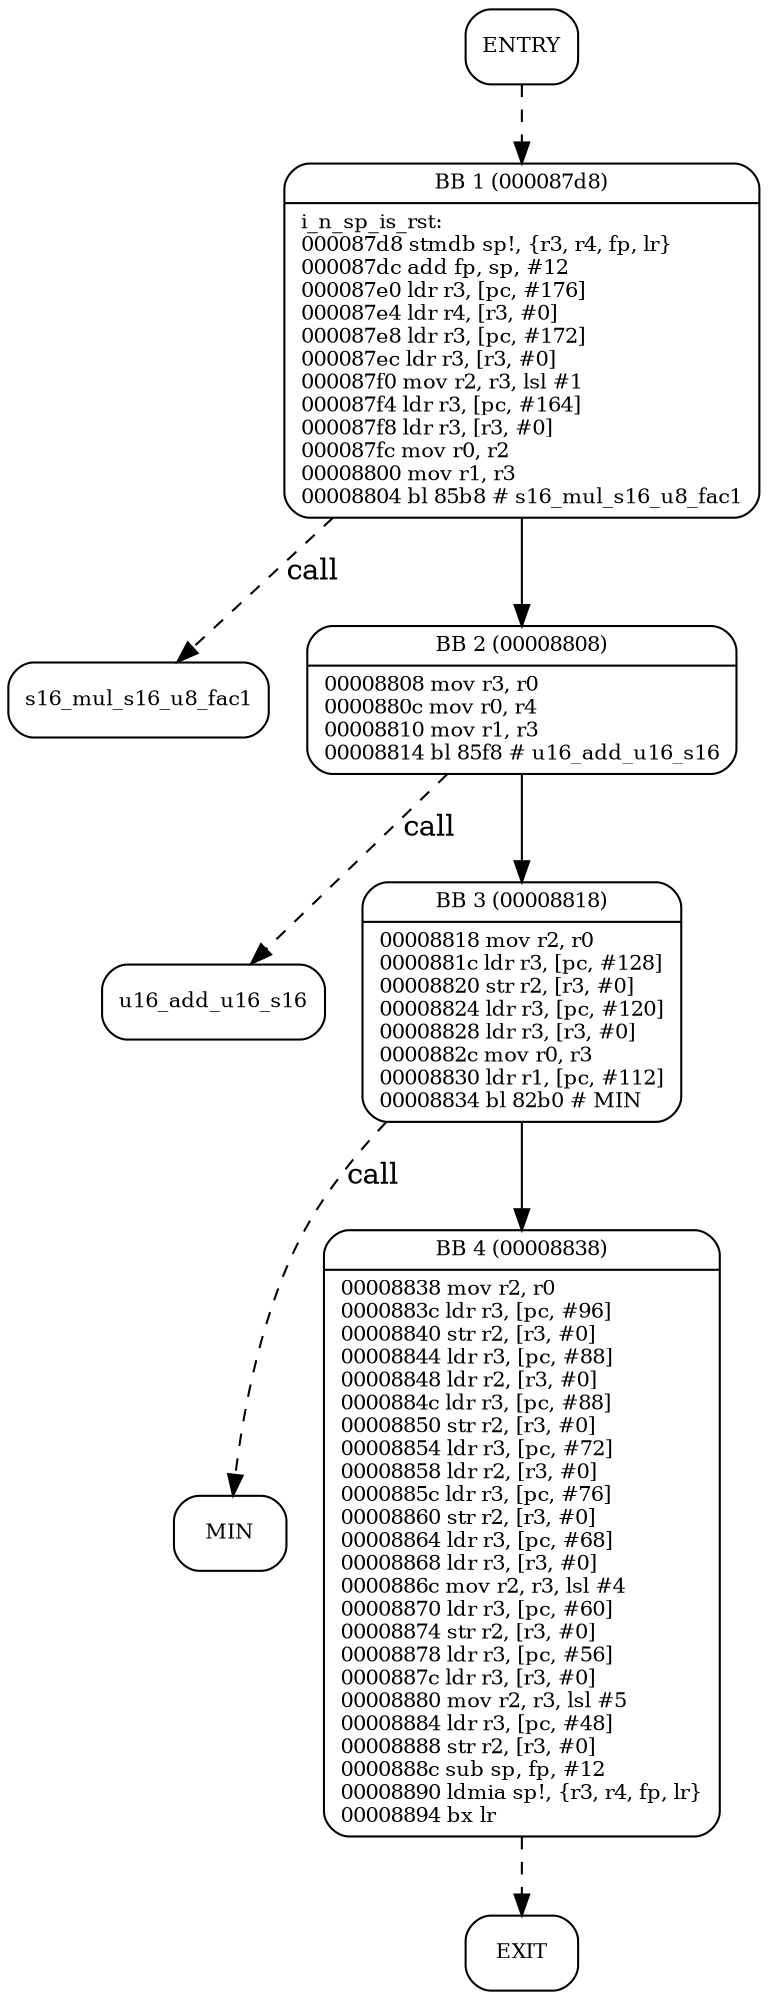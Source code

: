 digraph i_n_sp_is_rst{
node [shape=Mrecord, labeljust=l, fontsize=10];
	"0" [label="ENTRY"]
	"0" -> "1" [style=dashed, weight=1];
	"1" [label="{BB 1 (000087d8) | i_n_sp_is_rst:\l000087d8    stmdb sp!, \{r3, r4, fp, lr\}\l000087dc    add fp, sp, #12\l000087e0    ldr r3, [pc, #176]\l000087e4    ldr r4, [r3, #0]\l000087e8    ldr r3, [pc, #172]\l000087ec    ldr r3, [r3, #0]\l000087f0    mov r2, r3, lsl #1\l000087f4    ldr r3, [pc, #164]\l000087f8    ldr r3, [r3, #0]\l000087fc    mov r0, r2\l00008800    mov r1, r3\l00008804    bl 85b8    # s16_mul_s16_u8_fac1\l }"]
	"00000000024a2400s16_mul_s16_u8_fac1" [label="s16_mul_s16_u8_fac1"]
	"1" -> "00000000024a2400s16_mul_s16_u8_fac1" [label="call", style=dashed, weight=1]
	"1" -> "2" [weight=4];
	"2" [label="{BB 2 (00008808) | 00008808    mov r3, r0\l0000880c    mov r0, r4\l00008810    mov r1, r3\l00008814    bl 85f8    # u16_add_u16_s16\l }"]
	"00000000024a2580u16_add_u16_s16" [label="u16_add_u16_s16"]
	"2" -> "00000000024a2580u16_add_u16_s16" [label="call", style=dashed, weight=1]
	"2" -> "3" [weight=4];
	"3" [label="{BB 3 (00008818) | 00008818    mov r2, r0\l0000881c    ldr r3, [pc, #128]\l00008820    str r2, [r3, #0]\l00008824    ldr r3, [pc, #120]\l00008828    ldr r3, [r3, #0]\l0000882c    mov r0, r3\l00008830    ldr r1, [pc, #112]\l00008834    bl 82b0    # MIN\l }"]
	"00000000024a2280MIN" [label="MIN"]
	"3" -> "00000000024a2280MIN" [label="call", style=dashed, weight=1]
	"3" -> "4" [weight=4];
	"4" [label="{BB 4 (00008838) | 00008838    mov r2, r0\l0000883c    ldr r3, [pc, #96]\l00008840    str r2, [r3, #0]\l00008844    ldr r3, [pc, #88]\l00008848    ldr r2, [r3, #0]\l0000884c    ldr r3, [pc, #88]\l00008850    str r2, [r3, #0]\l00008854    ldr r3, [pc, #72]\l00008858    ldr r2, [r3, #0]\l0000885c    ldr r3, [pc, #76]\l00008860    str r2, [r3, #0]\l00008864    ldr r3, [pc, #68]\l00008868    ldr r3, [r3, #0]\l0000886c    mov r2, r3, lsl #4\l00008870    ldr r3, [pc, #60]\l00008874    str r2, [r3, #0]\l00008878    ldr r3, [pc, #56]\l0000887c    ldr r3, [r3, #0]\l00008880    mov r2, r3, lsl #5\l00008884    ldr r3, [pc, #48]\l00008888    str r2, [r3, #0]\l0000888c    sub sp, fp, #12\l00008890    ldmia sp!, \{r3, r4, fp, lr\}\l00008894    bx lr\l }"]
	"4" -> "5" [style=dashed, weight=1];
	"5" [label="EXIT"]
}
